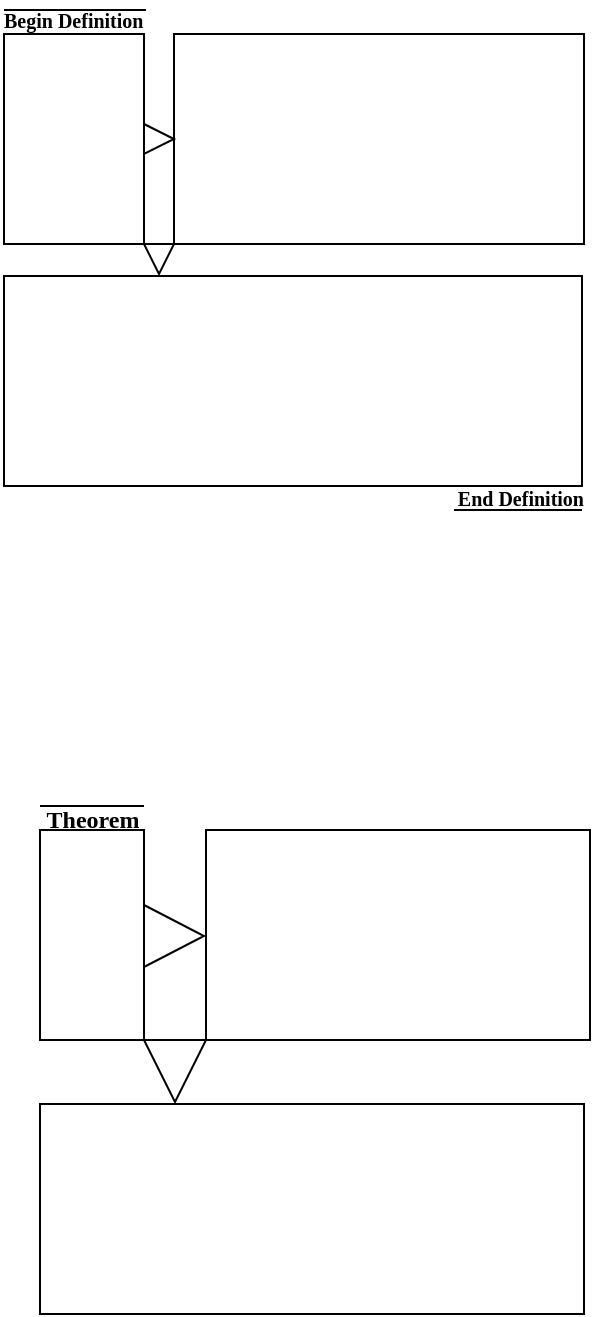 <mxfile version="13.7.8" type="github">
  <diagram name="Page-1" id="099fd60b-425b-db50-ffb0-6b813814b670">
    <mxGraphModel dx="946" dy="639" grid="1" gridSize="10" guides="1" tooltips="1" connect="1" arrows="1" fold="1" page="1" pageScale="1" pageWidth="1654" pageHeight="1169" background="#ffffff" math="1" shadow="0">
      <root>
        <mxCell id="0" />
        <mxCell id="1" parent="0" />
        <mxCell id="qzv8ObqGM4RlT5OVhcKU-3" value="&lt;font face=&quot;Times New Roman&quot; size=&quot;1&quot;&gt;&lt;b&gt;Begin Definition&lt;/b&gt;&lt;/font&gt;" style="text;html=1;align=left;verticalAlign=middle;resizable=0;points=[];autosize=1;" parent="1" vertex="1">
          <mxGeometry x="18" y="40" width="90" height="20" as="geometry" />
        </mxCell>
        <mxCell id="qzv8ObqGM4RlT5OVhcKU-9" value="" style="endArrow=none;html=1;" parent="1" edge="1">
          <mxGeometry width="50" height="50" relative="1" as="geometry">
            <mxPoint x="20" y="45" as="sourcePoint" />
            <mxPoint x="91" y="45" as="targetPoint" />
            <Array as="points" />
          </mxGeometry>
        </mxCell>
        <mxCell id="qzv8ObqGM4RlT5OVhcKU-10" value="" style="whiteSpace=wrap;html=1;" parent="1" vertex="1">
          <mxGeometry x="20" y="57" width="70" height="105" as="geometry" />
        </mxCell>
        <mxCell id="qzv8ObqGM4RlT5OVhcKU-12" value="" style="rounded=0;whiteSpace=wrap;html=1;" parent="1" vertex="1">
          <mxGeometry x="105" y="57" width="205" height="105" as="geometry" />
        </mxCell>
        <mxCell id="qzv8ObqGM4RlT5OVhcKU-13" value="" style="rounded=0;whiteSpace=wrap;html=1;" parent="1" vertex="1">
          <mxGeometry x="20" y="178" width="289" height="105" as="geometry" />
        </mxCell>
        <mxCell id="qzv8ObqGM4RlT5OVhcKU-21" value="" style="triangle;whiteSpace=wrap;html=1;" parent="1" vertex="1">
          <mxGeometry x="90" y="102" width="15" height="15" as="geometry" />
        </mxCell>
        <mxCell id="qzv8ObqGM4RlT5OVhcKU-22" value="" style="triangle;whiteSpace=wrap;html=1;rotation=90;" parent="1" vertex="1">
          <mxGeometry x="90" y="162" width="15" height="15" as="geometry" />
        </mxCell>
        <mxCell id="qzv8ObqGM4RlT5OVhcKU-33" value="" style="endArrow=none;html=1;" parent="1" edge="1">
          <mxGeometry width="50" height="50" relative="1" as="geometry">
            <mxPoint x="38" y="443" as="sourcePoint" />
            <mxPoint x="90" y="443" as="targetPoint" />
            <Array as="points">
              <mxPoint x="68" y="443" />
            </Array>
          </mxGeometry>
        </mxCell>
        <mxCell id="qzv8ObqGM4RlT5OVhcKU-34" value="" style="whiteSpace=wrap;html=1;" parent="1" vertex="1">
          <mxGeometry x="38" y="455" width="52" height="105" as="geometry" />
        </mxCell>
        <mxCell id="qzv8ObqGM4RlT5OVhcKU-35" value="" style="rounded=0;whiteSpace=wrap;html=1;" parent="1" vertex="1">
          <mxGeometry x="121" y="455" width="192" height="105" as="geometry" />
        </mxCell>
        <mxCell id="qzv8ObqGM4RlT5OVhcKU-36" value="" style="rounded=0;whiteSpace=wrap;html=1;" parent="1" vertex="1">
          <mxGeometry x="38" y="592" width="272" height="105" as="geometry" />
        </mxCell>
        <mxCell id="qzv8ObqGM4RlT5OVhcKU-37" value="" style="triangle;whiteSpace=wrap;html=1;" parent="1" vertex="1">
          <mxGeometry x="90" y="492.5" width="30" height="31" as="geometry" />
        </mxCell>
        <mxCell id="qzv8ObqGM4RlT5OVhcKU-38" value="" style="triangle;whiteSpace=wrap;html=1;rotation=90;" parent="1" vertex="1">
          <mxGeometry x="90" y="560" width="31" height="31" as="geometry" />
        </mxCell>
        <mxCell id="qzv8ObqGM4RlT5OVhcKU-39" value="&lt;font face=&quot;Times New Roman&quot;&gt;&lt;b&gt;Theorem&lt;/b&gt;&lt;/font&gt;" style="text;html=1;align=center;verticalAlign=middle;resizable=0;points=[];autosize=1;" parent="1" vertex="1">
          <mxGeometry x="34" y="440" width="60" height="20" as="geometry" />
        </mxCell>
        <mxCell id="3yBGpVLWtC5fqik4t707-1" value="&lt;font face=&quot;Times New Roman&quot; size=&quot;1&quot;&gt;&lt;b&gt;End Definition&lt;/b&gt;&lt;/font&gt;" style="text;html=1;align=right;verticalAlign=middle;resizable=0;points=[];autosize=1;" vertex="1" parent="1">
          <mxGeometry x="231" y="279" width="80" height="20" as="geometry" />
        </mxCell>
        <mxCell id="3yBGpVLWtC5fqik4t707-2" value="" style="endArrow=none;html=1;" edge="1" parent="1">
          <mxGeometry width="50" height="50" relative="1" as="geometry">
            <mxPoint x="245" y="295" as="sourcePoint" />
            <mxPoint x="309" y="295" as="targetPoint" />
            <Array as="points" />
          </mxGeometry>
        </mxCell>
      </root>
    </mxGraphModel>
  </diagram>
</mxfile>
